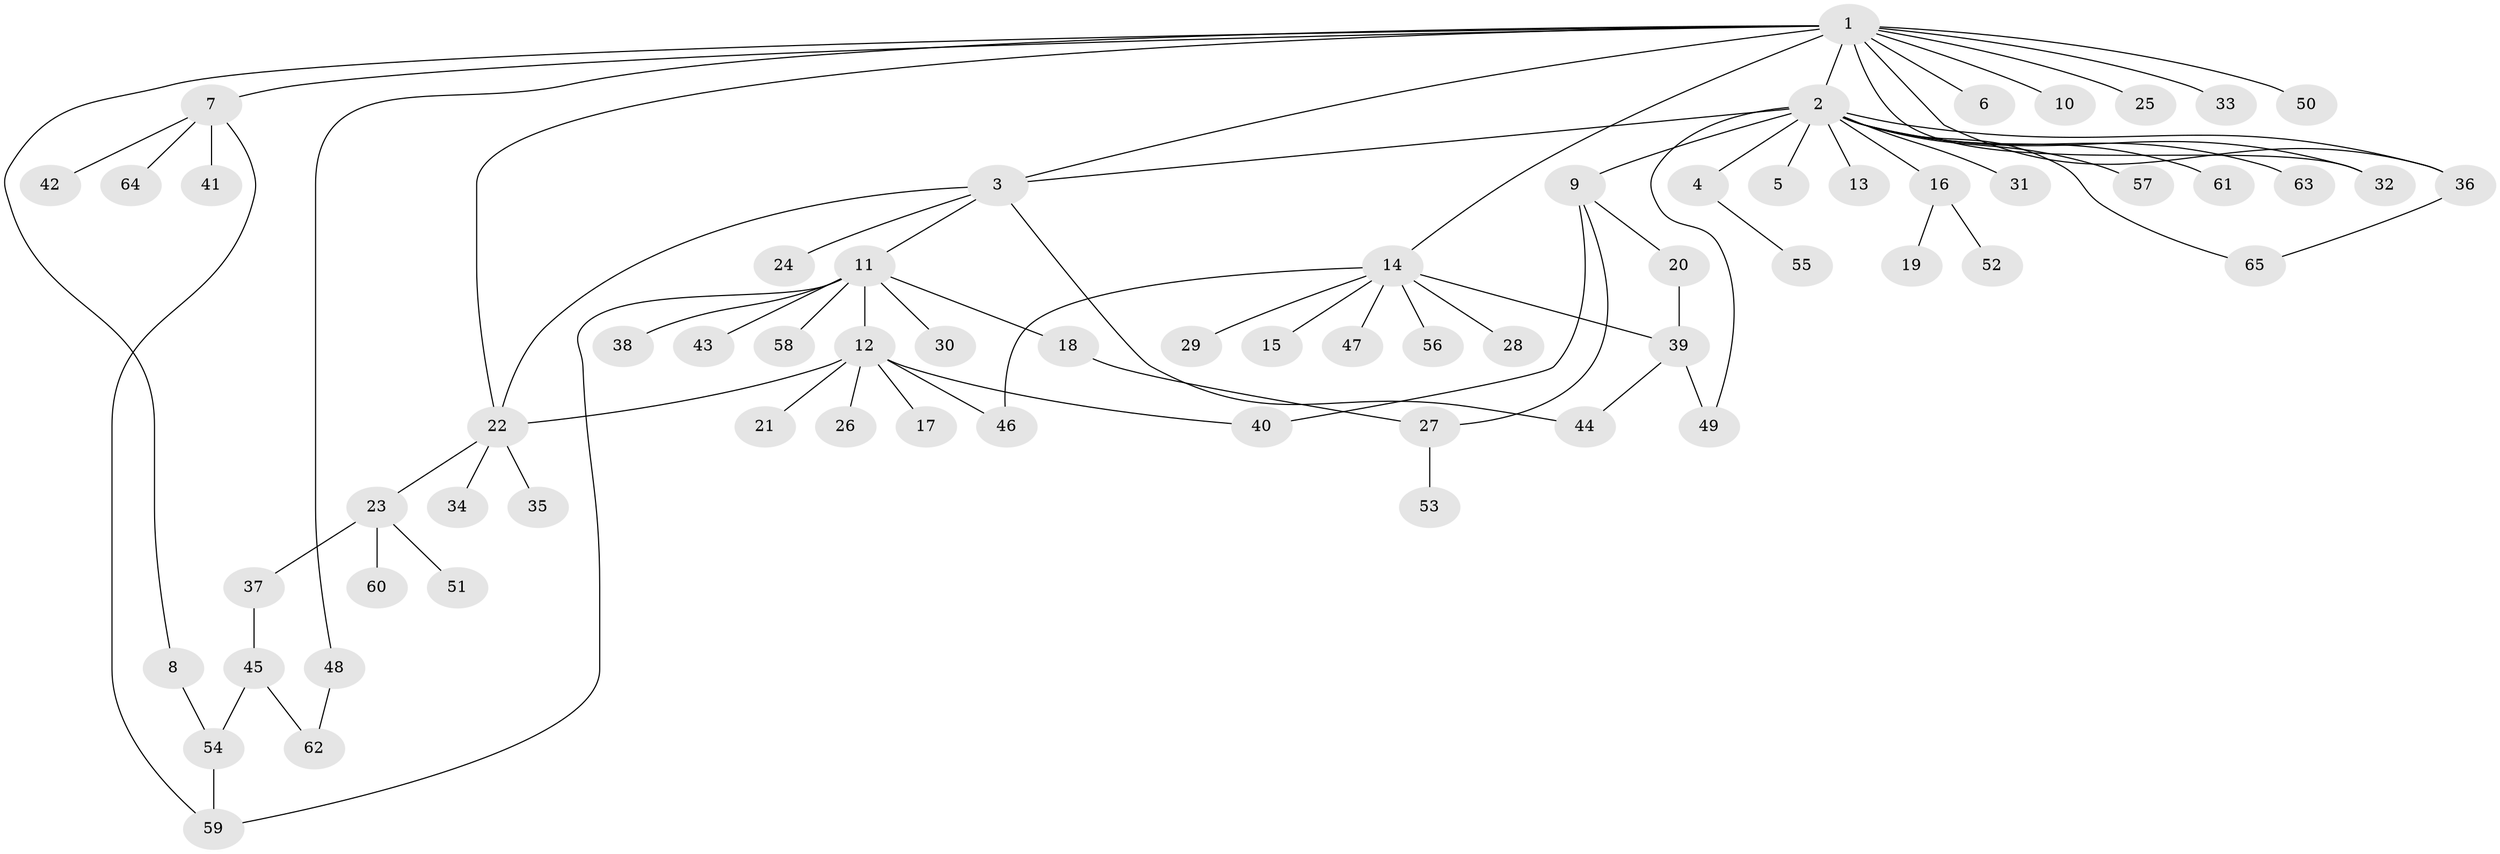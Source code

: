 // original degree distribution, {17: 0.022222222222222223, 7: 0.022222222222222223, 3: 0.06666666666666667, 1: 0.5777777777777777, 2: 0.17777777777777778, 5: 0.044444444444444446, 9: 0.022222222222222223, 8: 0.011111111111111112, 4: 0.05555555555555555}
// Generated by graph-tools (version 1.1) at 2025/50/03/04/25 22:50:31]
// undirected, 65 vertices, 80 edges
graph export_dot {
  node [color=gray90,style=filled];
  1;
  2;
  3;
  4;
  5;
  6;
  7;
  8;
  9;
  10;
  11;
  12;
  13;
  14;
  15;
  16;
  17;
  18;
  19;
  20;
  21;
  22;
  23;
  24;
  25;
  26;
  27;
  28;
  29;
  30;
  31;
  32;
  33;
  34;
  35;
  36;
  37;
  38;
  39;
  40;
  41;
  42;
  43;
  44;
  45;
  46;
  47;
  48;
  49;
  50;
  51;
  52;
  53;
  54;
  55;
  56;
  57;
  58;
  59;
  60;
  61;
  62;
  63;
  64;
  65;
  1 -- 2 [weight=1.0];
  1 -- 3 [weight=1.0];
  1 -- 6 [weight=1.0];
  1 -- 7 [weight=1.0];
  1 -- 8 [weight=1.0];
  1 -- 10 [weight=1.0];
  1 -- 14 [weight=1.0];
  1 -- 22 [weight=1.0];
  1 -- 25 [weight=1.0];
  1 -- 32 [weight=1.0];
  1 -- 33 [weight=1.0];
  1 -- 36 [weight=1.0];
  1 -- 48 [weight=1.0];
  1 -- 50 [weight=1.0];
  2 -- 3 [weight=1.0];
  2 -- 4 [weight=1.0];
  2 -- 5 [weight=1.0];
  2 -- 9 [weight=1.0];
  2 -- 13 [weight=1.0];
  2 -- 16 [weight=1.0];
  2 -- 31 [weight=1.0];
  2 -- 32 [weight=1.0];
  2 -- 36 [weight=1.0];
  2 -- 49 [weight=1.0];
  2 -- 57 [weight=1.0];
  2 -- 61 [weight=1.0];
  2 -- 63 [weight=1.0];
  2 -- 65 [weight=1.0];
  3 -- 11 [weight=1.0];
  3 -- 22 [weight=1.0];
  3 -- 24 [weight=1.0];
  3 -- 44 [weight=1.0];
  4 -- 55 [weight=1.0];
  7 -- 41 [weight=1.0];
  7 -- 42 [weight=1.0];
  7 -- 59 [weight=1.0];
  7 -- 64 [weight=1.0];
  8 -- 54 [weight=1.0];
  9 -- 20 [weight=1.0];
  9 -- 27 [weight=1.0];
  9 -- 40 [weight=1.0];
  11 -- 12 [weight=1.0];
  11 -- 18 [weight=1.0];
  11 -- 30 [weight=1.0];
  11 -- 38 [weight=1.0];
  11 -- 43 [weight=1.0];
  11 -- 58 [weight=1.0];
  11 -- 59 [weight=1.0];
  12 -- 17 [weight=1.0];
  12 -- 21 [weight=1.0];
  12 -- 22 [weight=1.0];
  12 -- 26 [weight=1.0];
  12 -- 40 [weight=1.0];
  12 -- 46 [weight=1.0];
  14 -- 15 [weight=1.0];
  14 -- 28 [weight=1.0];
  14 -- 29 [weight=1.0];
  14 -- 39 [weight=1.0];
  14 -- 46 [weight=1.0];
  14 -- 47 [weight=1.0];
  14 -- 56 [weight=1.0];
  16 -- 19 [weight=1.0];
  16 -- 52 [weight=1.0];
  18 -- 27 [weight=1.0];
  20 -- 39 [weight=1.0];
  22 -- 23 [weight=1.0];
  22 -- 34 [weight=1.0];
  22 -- 35 [weight=1.0];
  23 -- 37 [weight=1.0];
  23 -- 51 [weight=1.0];
  23 -- 60 [weight=1.0];
  27 -- 53 [weight=1.0];
  36 -- 65 [weight=1.0];
  37 -- 45 [weight=1.0];
  39 -- 44 [weight=1.0];
  39 -- 49 [weight=1.0];
  45 -- 54 [weight=1.0];
  45 -- 62 [weight=1.0];
  48 -- 62 [weight=1.0];
  54 -- 59 [weight=1.0];
}
